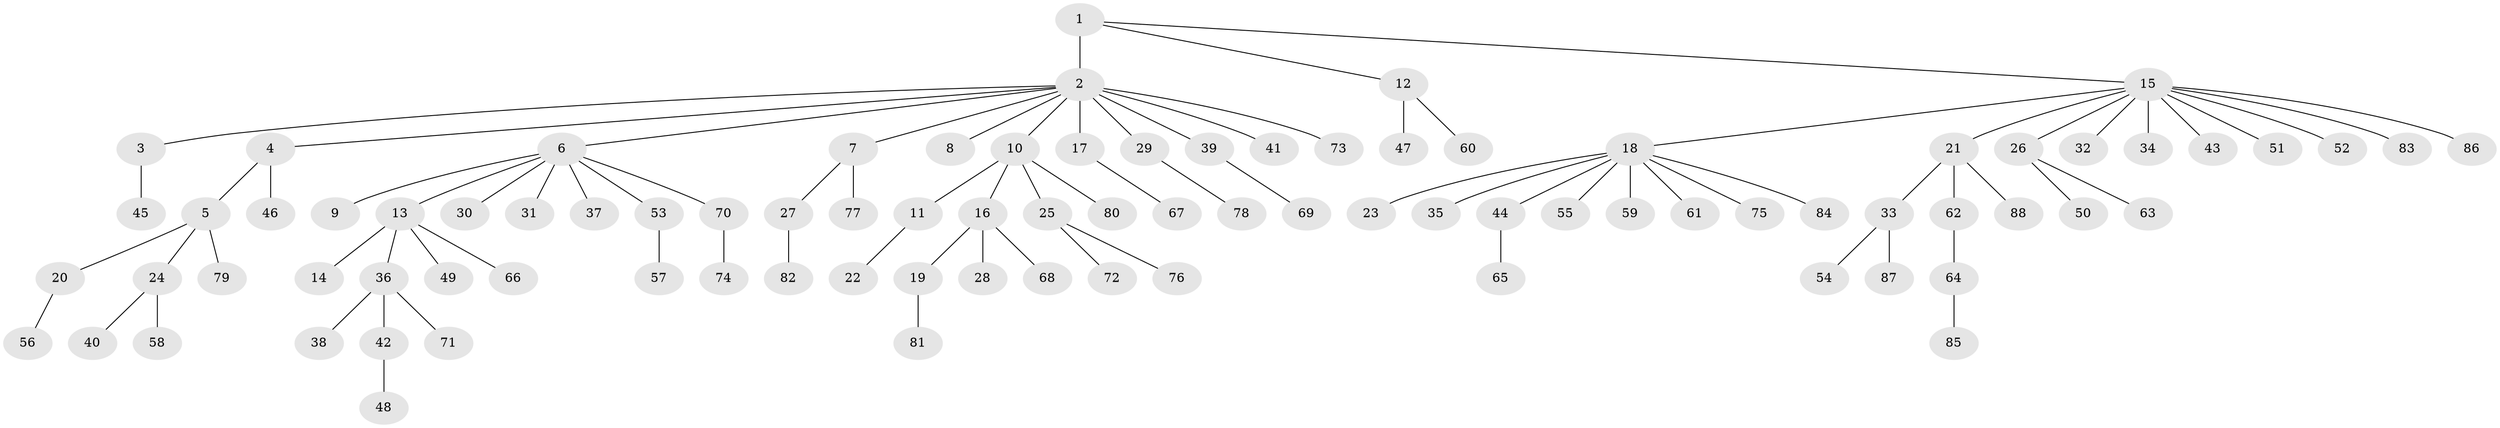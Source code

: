 // original degree distribution, {2: 0.1643835616438356, 15: 0.00684931506849315, 4: 0.0547945205479452, 1: 0.6301369863013698, 6: 0.0273972602739726, 9: 0.00684931506849315, 12: 0.00684931506849315, 5: 0.02054794520547945, 3: 0.07534246575342465, 10: 0.00684931506849315}
// Generated by graph-tools (version 1.1) at 2025/50/03/04/25 22:50:45]
// undirected, 88 vertices, 87 edges
graph export_dot {
  node [color=gray90,style=filled];
  1;
  2;
  3;
  4;
  5;
  6;
  7;
  8;
  9;
  10;
  11;
  12;
  13;
  14;
  15;
  16;
  17;
  18;
  19;
  20;
  21;
  22;
  23;
  24;
  25;
  26;
  27;
  28;
  29;
  30;
  31;
  32;
  33;
  34;
  35;
  36;
  37;
  38;
  39;
  40;
  41;
  42;
  43;
  44;
  45;
  46;
  47;
  48;
  49;
  50;
  51;
  52;
  53;
  54;
  55;
  56;
  57;
  58;
  59;
  60;
  61;
  62;
  63;
  64;
  65;
  66;
  67;
  68;
  69;
  70;
  71;
  72;
  73;
  74;
  75;
  76;
  77;
  78;
  79;
  80;
  81;
  82;
  83;
  84;
  85;
  86;
  87;
  88;
  1 -- 2 [weight=3.0];
  1 -- 12 [weight=1.0];
  1 -- 15 [weight=1.0];
  2 -- 3 [weight=1.0];
  2 -- 4 [weight=1.0];
  2 -- 6 [weight=1.0];
  2 -- 7 [weight=1.0];
  2 -- 8 [weight=1.0];
  2 -- 10 [weight=1.0];
  2 -- 17 [weight=1.0];
  2 -- 29 [weight=1.0];
  2 -- 39 [weight=1.0];
  2 -- 41 [weight=1.0];
  2 -- 73 [weight=1.0];
  3 -- 45 [weight=2.0];
  4 -- 5 [weight=1.0];
  4 -- 46 [weight=1.0];
  5 -- 20 [weight=1.0];
  5 -- 24 [weight=1.0];
  5 -- 79 [weight=2.0];
  6 -- 9 [weight=1.0];
  6 -- 13 [weight=1.0];
  6 -- 30 [weight=1.0];
  6 -- 31 [weight=1.0];
  6 -- 37 [weight=1.0];
  6 -- 53 [weight=1.0];
  6 -- 70 [weight=1.0];
  7 -- 27 [weight=1.0];
  7 -- 77 [weight=1.0];
  10 -- 11 [weight=1.0];
  10 -- 16 [weight=1.0];
  10 -- 25 [weight=1.0];
  10 -- 80 [weight=1.0];
  11 -- 22 [weight=2.0];
  12 -- 47 [weight=1.0];
  12 -- 60 [weight=1.0];
  13 -- 14 [weight=1.0];
  13 -- 36 [weight=1.0];
  13 -- 49 [weight=1.0];
  13 -- 66 [weight=1.0];
  15 -- 18 [weight=1.0];
  15 -- 21 [weight=1.0];
  15 -- 26 [weight=1.0];
  15 -- 32 [weight=1.0];
  15 -- 34 [weight=1.0];
  15 -- 43 [weight=1.0];
  15 -- 51 [weight=1.0];
  15 -- 52 [weight=1.0];
  15 -- 83 [weight=1.0];
  15 -- 86 [weight=1.0];
  16 -- 19 [weight=1.0];
  16 -- 28 [weight=1.0];
  16 -- 68 [weight=1.0];
  17 -- 67 [weight=1.0];
  18 -- 23 [weight=1.0];
  18 -- 35 [weight=1.0];
  18 -- 44 [weight=1.0];
  18 -- 55 [weight=1.0];
  18 -- 59 [weight=1.0];
  18 -- 61 [weight=1.0];
  18 -- 75 [weight=1.0];
  18 -- 84 [weight=1.0];
  19 -- 81 [weight=1.0];
  20 -- 56 [weight=1.0];
  21 -- 33 [weight=1.0];
  21 -- 62 [weight=1.0];
  21 -- 88 [weight=1.0];
  24 -- 40 [weight=1.0];
  24 -- 58 [weight=3.0];
  25 -- 72 [weight=1.0];
  25 -- 76 [weight=1.0];
  26 -- 50 [weight=1.0];
  26 -- 63 [weight=1.0];
  27 -- 82 [weight=1.0];
  29 -- 78 [weight=1.0];
  33 -- 54 [weight=1.0];
  33 -- 87 [weight=1.0];
  36 -- 38 [weight=1.0];
  36 -- 42 [weight=1.0];
  36 -- 71 [weight=1.0];
  39 -- 69 [weight=1.0];
  42 -- 48 [weight=2.0];
  44 -- 65 [weight=1.0];
  53 -- 57 [weight=1.0];
  62 -- 64 [weight=1.0];
  64 -- 85 [weight=1.0];
  70 -- 74 [weight=1.0];
}
